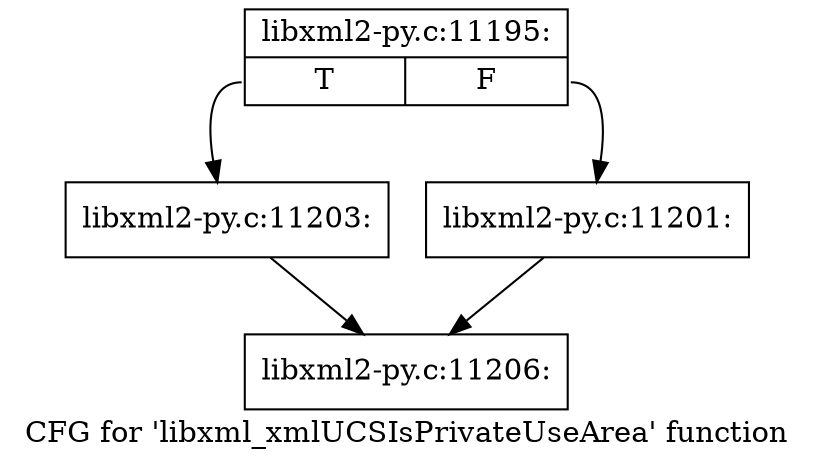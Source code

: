 digraph "CFG for 'libxml_xmlUCSIsPrivateUseArea' function" {
	label="CFG for 'libxml_xmlUCSIsPrivateUseArea' function";

	Node0x4624ab0 [shape=record,label="{libxml2-py.c:11195:|{<s0>T|<s1>F}}"];
	Node0x4624ab0:s0 -> Node0x46263b0;
	Node0x4624ab0:s1 -> Node0x4626360;
	Node0x4626360 [shape=record,label="{libxml2-py.c:11201:}"];
	Node0x4626360 -> Node0x4623940;
	Node0x46263b0 [shape=record,label="{libxml2-py.c:11203:}"];
	Node0x46263b0 -> Node0x4623940;
	Node0x4623940 [shape=record,label="{libxml2-py.c:11206:}"];
}
